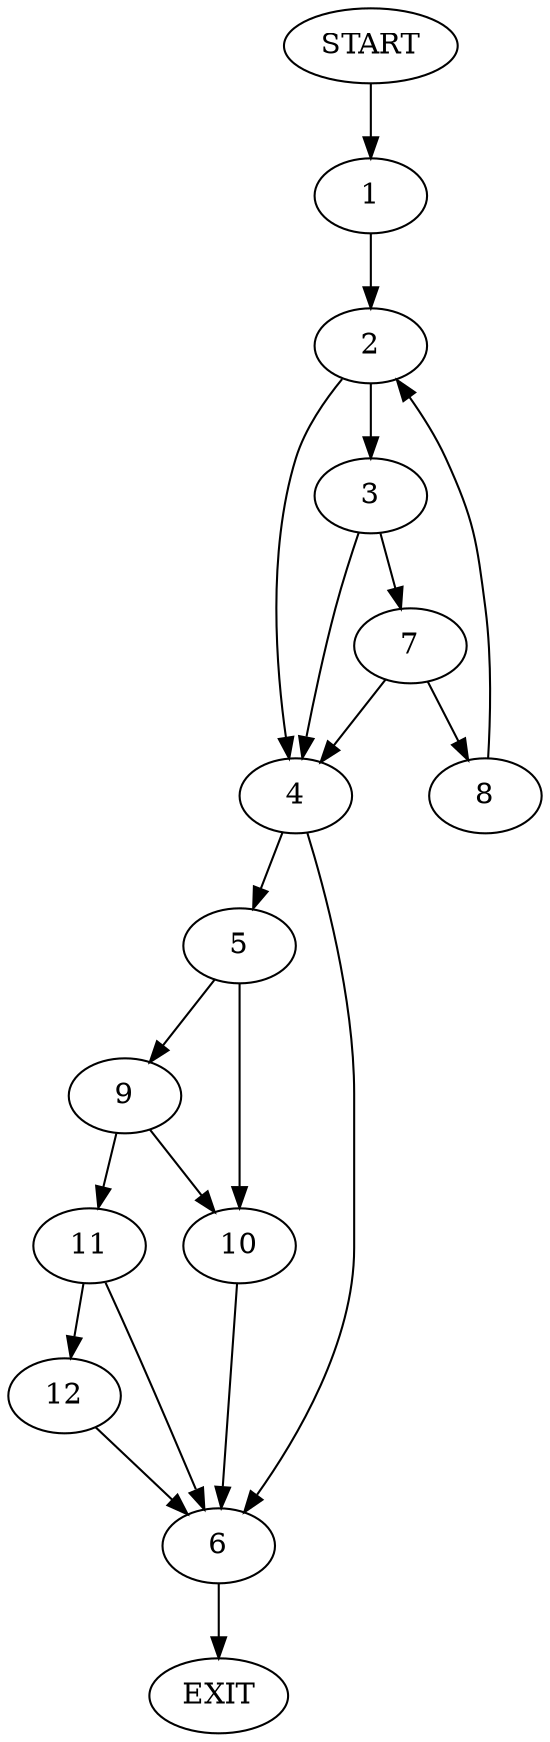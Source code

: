 digraph {
0 [label="START"];
1;
2;
3;
4;
5;
6;
7;
8;
9;
10;
11;
12;
13 [label="EXIT"];
0 -> 1;
1 -> 2;
2 -> 3;
2 -> 4;
4 -> 5;
4 -> 6;
3 -> 7;
3 -> 4;
7 -> 8;
7 -> 4;
8 -> 2;
5 -> 9;
5 -> 10;
6 -> 13;
10 -> 6;
9 -> 11;
9 -> 10;
11 -> 12;
11 -> 6;
12 -> 6;
}